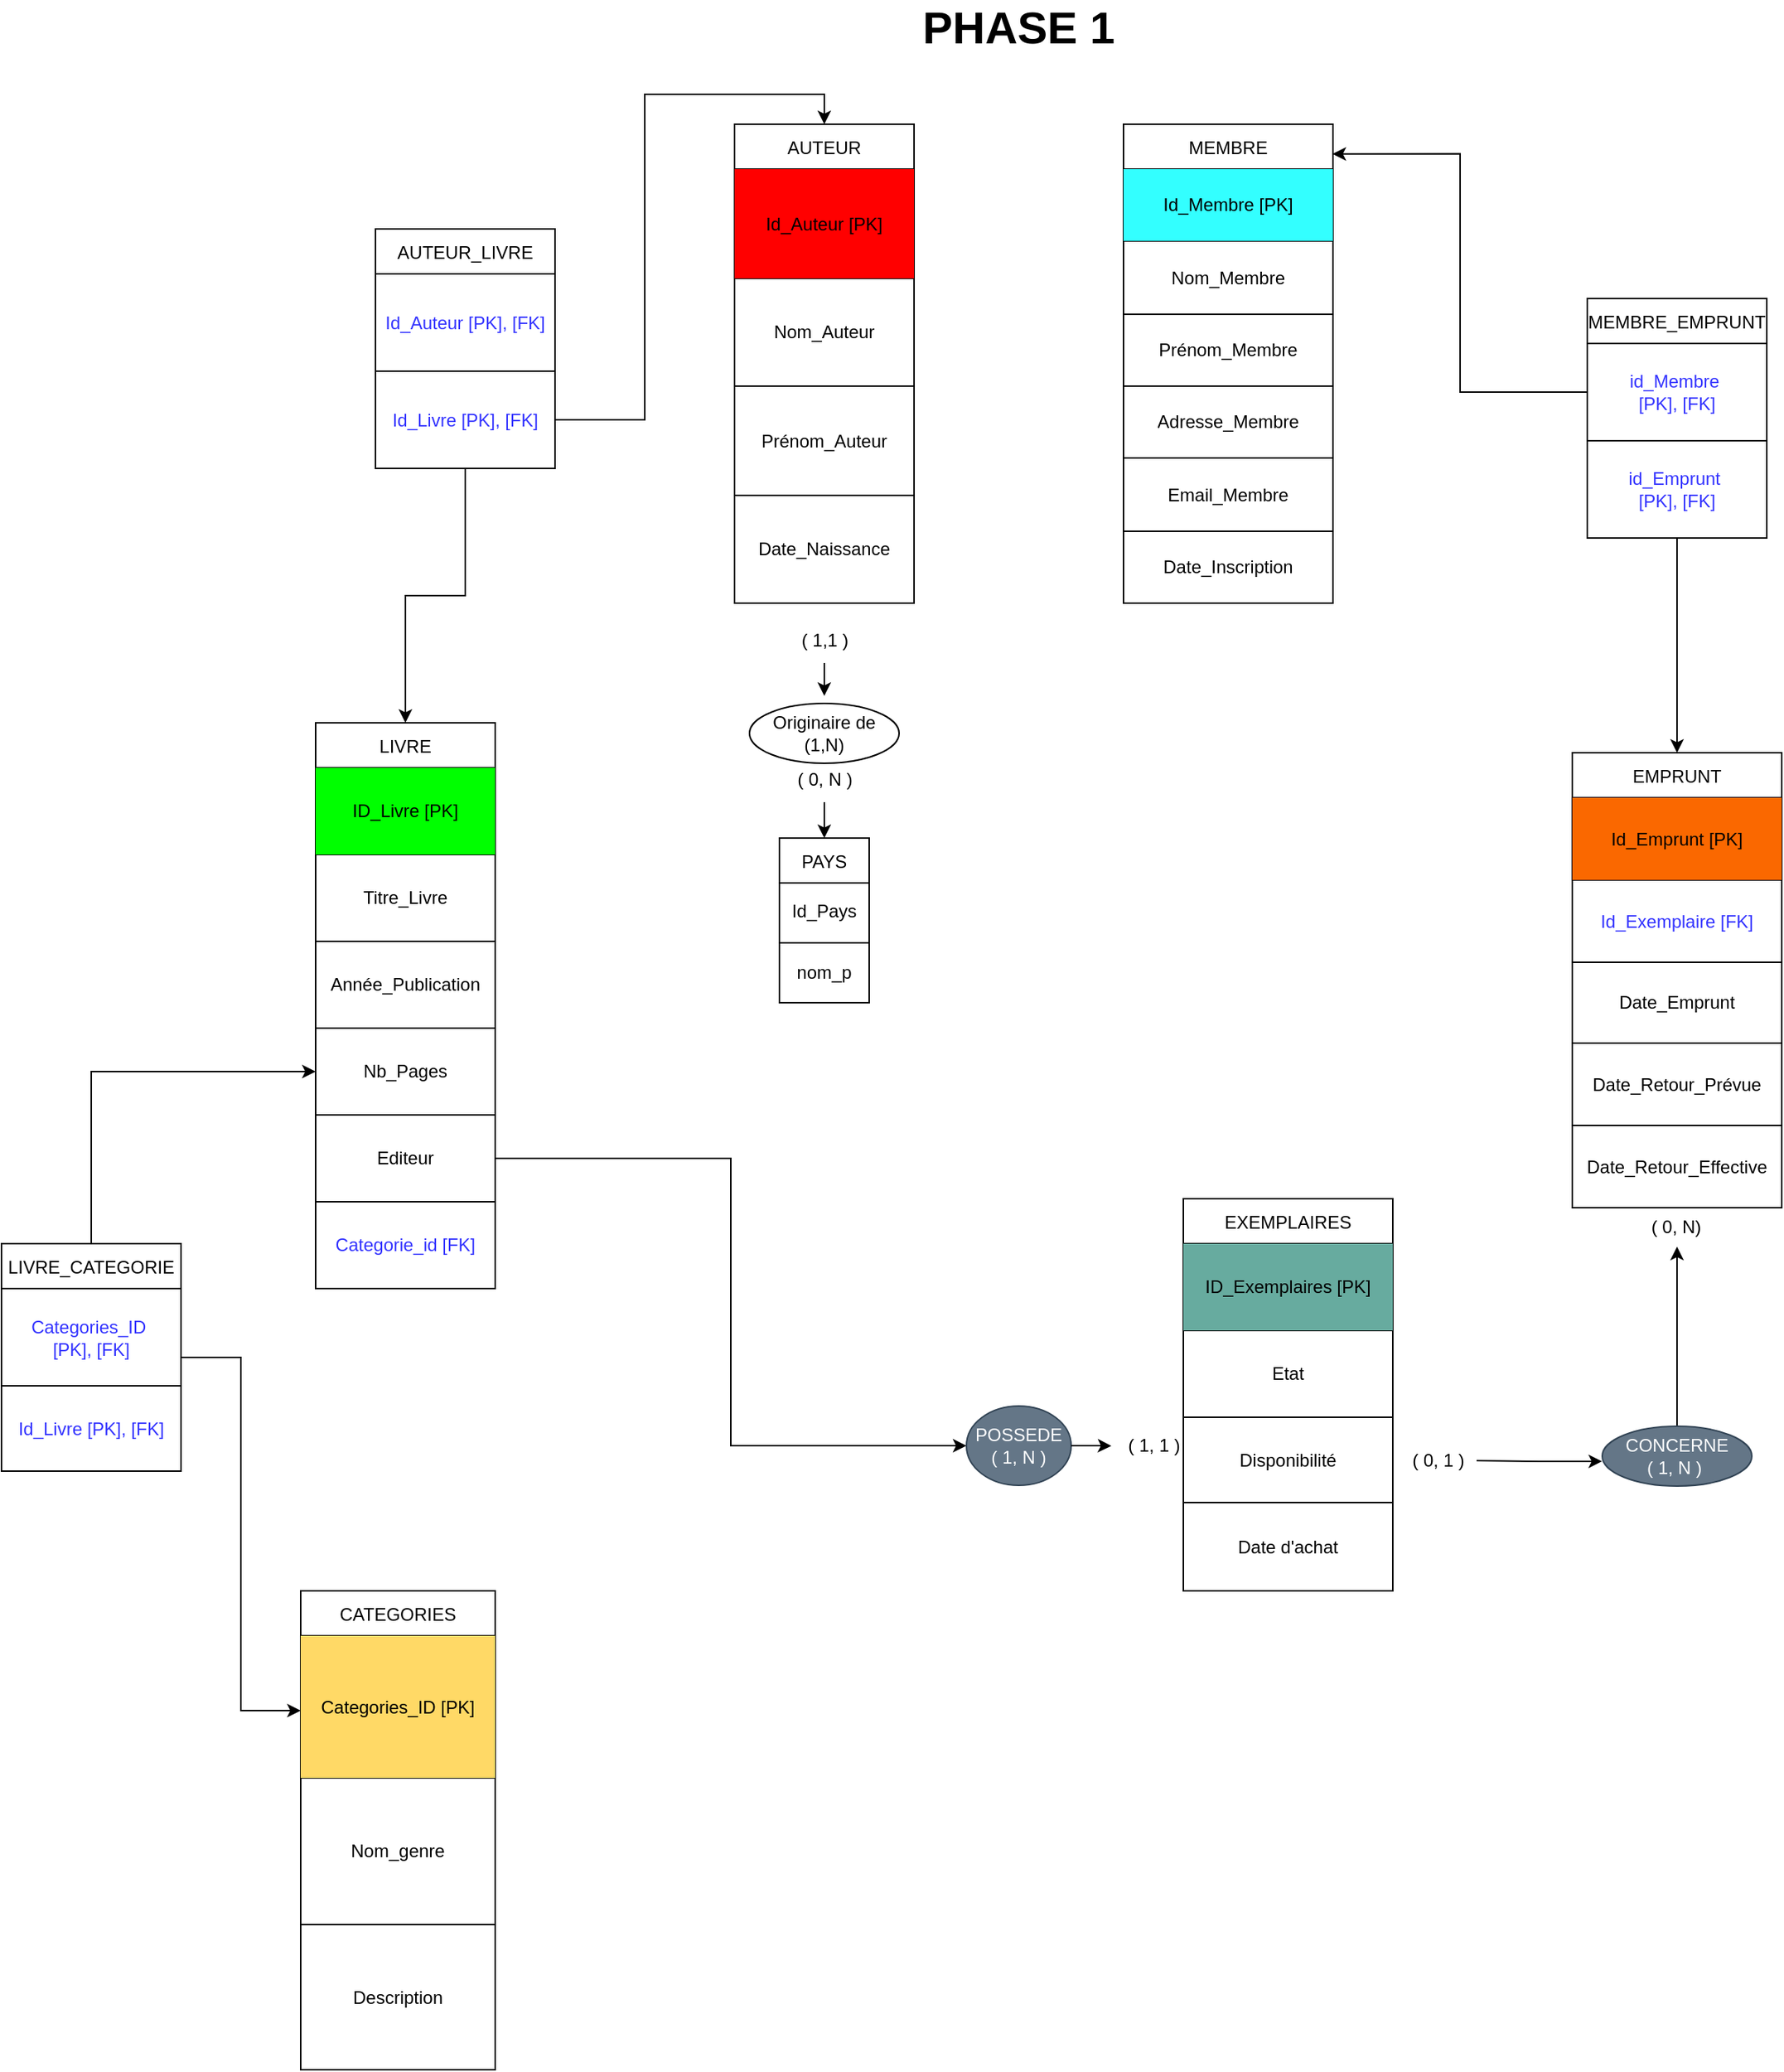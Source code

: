 <mxfile version="26.0.16">
  <diagram name="Page-1" id="i7ImQxPpGs-lb5HzgOeP">
    <mxGraphModel dx="1301" dy="903" grid="1" gridSize="10" guides="1" tooltips="1" connect="1" arrows="1" fold="1" page="1" pageScale="1" pageWidth="827" pageHeight="1169" math="0" shadow="0">
      <root>
        <mxCell id="0" />
        <mxCell id="1" parent="0" />
        <mxCell id="gLA9Vmcd5SNokh0GjbCU-1" value="LIVRE" style="shape=table;startSize=30;container=1;collapsible=0;childLayout=tableLayout;" parent="1" vertex="1">
          <mxGeometry x="250" y="1360" width="120" height="378" as="geometry" />
        </mxCell>
        <mxCell id="gLA9Vmcd5SNokh0GjbCU-2" value="" style="shape=tableRow;horizontal=0;startSize=0;swimlaneHead=0;swimlaneBody=0;strokeColor=inherit;top=0;left=0;bottom=0;right=0;collapsible=0;dropTarget=0;fillColor=none;points=[[0,0.5],[1,0.5]];portConstraint=eastwest;" parent="gLA9Vmcd5SNokh0GjbCU-1" vertex="1">
          <mxGeometry y="30" width="120" height="58" as="geometry" />
        </mxCell>
        <mxCell id="gLA9Vmcd5SNokh0GjbCU-3" value="ID_Livre [PK]" style="shape=partialRectangle;html=1;whiteSpace=wrap;connectable=0;strokeColor=inherit;overflow=hidden;fillColor=#00FF00;top=0;left=0;bottom=0;right=0;pointerEvents=1;" parent="gLA9Vmcd5SNokh0GjbCU-2" vertex="1">
          <mxGeometry width="120" height="58" as="geometry">
            <mxRectangle width="120" height="58" as="alternateBounds" />
          </mxGeometry>
        </mxCell>
        <mxCell id="gLA9Vmcd5SNokh0GjbCU-4" value="" style="shape=tableRow;horizontal=0;startSize=0;swimlaneHead=0;swimlaneBody=0;strokeColor=inherit;top=0;left=0;bottom=0;right=0;collapsible=0;dropTarget=0;fillColor=none;points=[[0,0.5],[1,0.5]];portConstraint=eastwest;" parent="gLA9Vmcd5SNokh0GjbCU-1" vertex="1">
          <mxGeometry y="88" width="120" height="58" as="geometry" />
        </mxCell>
        <mxCell id="gLA9Vmcd5SNokh0GjbCU-5" value="Titre_Livre" style="shape=partialRectangle;html=1;whiteSpace=wrap;connectable=0;strokeColor=inherit;overflow=hidden;fillColor=none;top=0;left=0;bottom=0;right=0;pointerEvents=1;" parent="gLA9Vmcd5SNokh0GjbCU-4" vertex="1">
          <mxGeometry width="120" height="58" as="geometry">
            <mxRectangle width="120" height="58" as="alternateBounds" />
          </mxGeometry>
        </mxCell>
        <mxCell id="gLA9Vmcd5SNokh0GjbCU-6" value="" style="shape=tableRow;horizontal=0;startSize=0;swimlaneHead=0;swimlaneBody=0;strokeColor=inherit;top=0;left=0;bottom=0;right=0;collapsible=0;dropTarget=0;fillColor=none;points=[[0,0.5],[1,0.5]];portConstraint=eastwest;" parent="gLA9Vmcd5SNokh0GjbCU-1" vertex="1">
          <mxGeometry y="146" width="120" height="58" as="geometry" />
        </mxCell>
        <mxCell id="gLA9Vmcd5SNokh0GjbCU-7" value="Année_Publication" style="shape=partialRectangle;html=1;whiteSpace=wrap;connectable=0;strokeColor=inherit;overflow=hidden;fillColor=none;top=0;left=0;bottom=0;right=0;pointerEvents=1;" parent="gLA9Vmcd5SNokh0GjbCU-6" vertex="1">
          <mxGeometry width="120" height="58" as="geometry">
            <mxRectangle width="120" height="58" as="alternateBounds" />
          </mxGeometry>
        </mxCell>
        <mxCell id="gLA9Vmcd5SNokh0GjbCU-8" value="" style="shape=tableRow;horizontal=0;startSize=0;swimlaneHead=0;swimlaneBody=0;strokeColor=inherit;top=0;left=0;bottom=0;right=0;collapsible=0;dropTarget=0;fillColor=none;points=[[0,0.5],[1,0.5]];portConstraint=eastwest;" parent="gLA9Vmcd5SNokh0GjbCU-1" vertex="1">
          <mxGeometry y="204" width="120" height="58" as="geometry" />
        </mxCell>
        <mxCell id="gLA9Vmcd5SNokh0GjbCU-9" value="Nb_Pages" style="shape=partialRectangle;html=1;whiteSpace=wrap;connectable=0;strokeColor=inherit;overflow=hidden;fillColor=none;top=0;left=0;bottom=0;right=0;pointerEvents=1;" parent="gLA9Vmcd5SNokh0GjbCU-8" vertex="1">
          <mxGeometry width="120" height="58" as="geometry">
            <mxRectangle width="120" height="58" as="alternateBounds" />
          </mxGeometry>
        </mxCell>
        <mxCell id="gLA9Vmcd5SNokh0GjbCU-10" value="" style="shape=tableRow;horizontal=0;startSize=0;swimlaneHead=0;swimlaneBody=0;strokeColor=inherit;top=0;left=0;bottom=0;right=0;collapsible=0;dropTarget=0;fillColor=none;points=[[0,0.5],[1,0.5]];portConstraint=eastwest;" parent="gLA9Vmcd5SNokh0GjbCU-1" vertex="1">
          <mxGeometry y="262" width="120" height="58" as="geometry" />
        </mxCell>
        <mxCell id="gLA9Vmcd5SNokh0GjbCU-11" value="Editeur" style="shape=partialRectangle;html=1;whiteSpace=wrap;connectable=0;strokeColor=inherit;overflow=hidden;fillColor=none;top=0;left=0;bottom=0;right=0;pointerEvents=1;" parent="gLA9Vmcd5SNokh0GjbCU-10" vertex="1">
          <mxGeometry width="120" height="58" as="geometry">
            <mxRectangle width="120" height="58" as="alternateBounds" />
          </mxGeometry>
        </mxCell>
        <mxCell id="gLA9Vmcd5SNokh0GjbCU-12" style="shape=tableRow;horizontal=0;startSize=0;swimlaneHead=0;swimlaneBody=0;strokeColor=inherit;top=0;left=0;bottom=0;right=0;collapsible=0;dropTarget=0;fillColor=none;points=[[0,0.5],[1,0.5]];portConstraint=eastwest;" parent="gLA9Vmcd5SNokh0GjbCU-1" vertex="1">
          <mxGeometry y="320" width="120" height="58" as="geometry" />
        </mxCell>
        <mxCell id="gLA9Vmcd5SNokh0GjbCU-13" value="&lt;font style=&quot;color: rgb(51, 51, 255);&quot;&gt;Categorie_id [FK]&lt;/font&gt;" style="shape=partialRectangle;html=1;whiteSpace=wrap;connectable=0;strokeColor=inherit;overflow=hidden;fillColor=none;top=0;left=0;bottom=0;right=0;pointerEvents=1;" parent="gLA9Vmcd5SNokh0GjbCU-12" vertex="1">
          <mxGeometry width="120" height="58" as="geometry">
            <mxRectangle width="120" height="58" as="alternateBounds" />
          </mxGeometry>
        </mxCell>
        <mxCell id="gLA9Vmcd5SNokh0GjbCU-14" value="MEMBRE" style="shape=table;startSize=30;container=1;collapsible=0;childLayout=tableLayout;" parent="1" vertex="1">
          <mxGeometry x="790" y="960" width="140" height="320" as="geometry" />
        </mxCell>
        <mxCell id="gLA9Vmcd5SNokh0GjbCU-15" value="" style="shape=tableRow;horizontal=0;startSize=0;swimlaneHead=0;swimlaneBody=0;strokeColor=inherit;top=0;left=0;bottom=0;right=0;collapsible=0;dropTarget=0;fillColor=none;points=[[0,0.5],[1,0.5]];portConstraint=eastwest;" parent="gLA9Vmcd5SNokh0GjbCU-14" vertex="1">
          <mxGeometry y="30" width="140" height="48" as="geometry" />
        </mxCell>
        <mxCell id="gLA9Vmcd5SNokh0GjbCU-16" value="Id_Membre [PK]" style="shape=partialRectangle;html=1;whiteSpace=wrap;connectable=0;strokeColor=inherit;overflow=hidden;fillColor=#33FFFF;top=0;left=0;bottom=0;right=0;pointerEvents=1;" parent="gLA9Vmcd5SNokh0GjbCU-15" vertex="1">
          <mxGeometry width="140" height="48" as="geometry">
            <mxRectangle width="140" height="48" as="alternateBounds" />
          </mxGeometry>
        </mxCell>
        <mxCell id="gLA9Vmcd5SNokh0GjbCU-17" value="" style="shape=tableRow;horizontal=0;startSize=0;swimlaneHead=0;swimlaneBody=0;strokeColor=inherit;top=0;left=0;bottom=0;right=0;collapsible=0;dropTarget=0;fillColor=none;points=[[0,0.5],[1,0.5]];portConstraint=eastwest;" parent="gLA9Vmcd5SNokh0GjbCU-14" vertex="1">
          <mxGeometry y="78" width="140" height="49" as="geometry" />
        </mxCell>
        <mxCell id="gLA9Vmcd5SNokh0GjbCU-18" value="Nom_Membre" style="shape=partialRectangle;html=1;whiteSpace=wrap;connectable=0;strokeColor=inherit;overflow=hidden;fillColor=none;top=0;left=0;bottom=0;right=0;pointerEvents=1;" parent="gLA9Vmcd5SNokh0GjbCU-17" vertex="1">
          <mxGeometry width="140" height="49" as="geometry">
            <mxRectangle width="140" height="49" as="alternateBounds" />
          </mxGeometry>
        </mxCell>
        <mxCell id="gLA9Vmcd5SNokh0GjbCU-19" value="" style="shape=tableRow;horizontal=0;startSize=0;swimlaneHead=0;swimlaneBody=0;strokeColor=inherit;top=0;left=0;bottom=0;right=0;collapsible=0;dropTarget=0;fillColor=none;points=[[0,0.5],[1,0.5]];portConstraint=eastwest;" parent="gLA9Vmcd5SNokh0GjbCU-14" vertex="1">
          <mxGeometry y="127" width="140" height="48" as="geometry" />
        </mxCell>
        <mxCell id="gLA9Vmcd5SNokh0GjbCU-20" value="Prénom_Membre" style="shape=partialRectangle;html=1;whiteSpace=wrap;connectable=0;strokeColor=inherit;overflow=hidden;fillColor=none;top=0;left=0;bottom=0;right=0;pointerEvents=1;" parent="gLA9Vmcd5SNokh0GjbCU-19" vertex="1">
          <mxGeometry width="140" height="48" as="geometry">
            <mxRectangle width="140" height="48" as="alternateBounds" />
          </mxGeometry>
        </mxCell>
        <mxCell id="gLA9Vmcd5SNokh0GjbCU-21" value="" style="shape=tableRow;horizontal=0;startSize=0;swimlaneHead=0;swimlaneBody=0;strokeColor=inherit;top=0;left=0;bottom=0;right=0;collapsible=0;dropTarget=0;fillColor=none;points=[[0,0.5],[1,0.5]];portConstraint=eastwest;" parent="gLA9Vmcd5SNokh0GjbCU-14" vertex="1">
          <mxGeometry y="175" width="140" height="48" as="geometry" />
        </mxCell>
        <mxCell id="gLA9Vmcd5SNokh0GjbCU-22" value="Adresse_Membre" style="shape=partialRectangle;html=1;whiteSpace=wrap;connectable=0;strokeColor=inherit;overflow=hidden;fillColor=none;top=0;left=0;bottom=0;right=0;pointerEvents=1;" parent="gLA9Vmcd5SNokh0GjbCU-21" vertex="1">
          <mxGeometry width="140" height="48" as="geometry">
            <mxRectangle width="140" height="48" as="alternateBounds" />
          </mxGeometry>
        </mxCell>
        <mxCell id="gLA9Vmcd5SNokh0GjbCU-23" value="" style="shape=tableRow;horizontal=0;startSize=0;swimlaneHead=0;swimlaneBody=0;strokeColor=inherit;top=0;left=0;bottom=0;right=0;collapsible=0;dropTarget=0;fillColor=none;points=[[0,0.5],[1,0.5]];portConstraint=eastwest;" parent="gLA9Vmcd5SNokh0GjbCU-14" vertex="1">
          <mxGeometry y="223" width="140" height="49" as="geometry" />
        </mxCell>
        <mxCell id="gLA9Vmcd5SNokh0GjbCU-24" value="Email_Membre" style="shape=partialRectangle;html=1;whiteSpace=wrap;connectable=0;strokeColor=inherit;overflow=hidden;fillColor=none;top=0;left=0;bottom=0;right=0;pointerEvents=1;" parent="gLA9Vmcd5SNokh0GjbCU-23" vertex="1">
          <mxGeometry width="140" height="49" as="geometry">
            <mxRectangle width="140" height="49" as="alternateBounds" />
          </mxGeometry>
        </mxCell>
        <mxCell id="gLA9Vmcd5SNokh0GjbCU-25" style="shape=tableRow;horizontal=0;startSize=0;swimlaneHead=0;swimlaneBody=0;strokeColor=inherit;top=0;left=0;bottom=0;right=0;collapsible=0;dropTarget=0;fillColor=none;points=[[0,0.5],[1,0.5]];portConstraint=eastwest;" parent="gLA9Vmcd5SNokh0GjbCU-14" vertex="1">
          <mxGeometry y="272" width="140" height="48" as="geometry" />
        </mxCell>
        <mxCell id="gLA9Vmcd5SNokh0GjbCU-26" value="Date_Inscription" style="shape=partialRectangle;html=1;whiteSpace=wrap;connectable=0;strokeColor=inherit;overflow=hidden;fillColor=none;top=0;left=0;bottom=0;right=0;pointerEvents=1;" parent="gLA9Vmcd5SNokh0GjbCU-25" vertex="1">
          <mxGeometry width="140" height="48" as="geometry">
            <mxRectangle width="140" height="48" as="alternateBounds" />
          </mxGeometry>
        </mxCell>
        <mxCell id="gLA9Vmcd5SNokh0GjbCU-27" value="EXEMPLAIRES" style="shape=table;startSize=30;container=1;collapsible=0;childLayout=tableLayout;" parent="1" vertex="1">
          <mxGeometry x="830" y="1678" width="140" height="262" as="geometry" />
        </mxCell>
        <mxCell id="gLA9Vmcd5SNokh0GjbCU-28" value="" style="shape=tableRow;horizontal=0;startSize=0;swimlaneHead=0;swimlaneBody=0;strokeColor=inherit;top=0;left=0;bottom=0;right=0;collapsible=0;dropTarget=0;fillColor=none;points=[[0,0.5],[1,0.5]];portConstraint=eastwest;" parent="gLA9Vmcd5SNokh0GjbCU-27" vertex="1">
          <mxGeometry y="30" width="140" height="58" as="geometry" />
        </mxCell>
        <mxCell id="gLA9Vmcd5SNokh0GjbCU-29" value="ID_Exemplaires [PK]" style="shape=partialRectangle;html=1;whiteSpace=wrap;connectable=0;strokeColor=inherit;overflow=hidden;fillColor=#67AB9F;top=0;left=0;bottom=0;right=0;pointerEvents=1;" parent="gLA9Vmcd5SNokh0GjbCU-28" vertex="1">
          <mxGeometry width="140" height="58" as="geometry">
            <mxRectangle width="140" height="58" as="alternateBounds" />
          </mxGeometry>
        </mxCell>
        <mxCell id="gLA9Vmcd5SNokh0GjbCU-32" value="" style="shape=tableRow;horizontal=0;startSize=0;swimlaneHead=0;swimlaneBody=0;strokeColor=inherit;top=0;left=0;bottom=0;right=0;collapsible=0;dropTarget=0;fillColor=none;points=[[0,0.5],[1,0.5]];portConstraint=eastwest;" parent="gLA9Vmcd5SNokh0GjbCU-27" vertex="1">
          <mxGeometry y="88" width="140" height="58" as="geometry" />
        </mxCell>
        <mxCell id="gLA9Vmcd5SNokh0GjbCU-33" value="Etat" style="shape=partialRectangle;html=1;whiteSpace=wrap;connectable=0;strokeColor=inherit;overflow=hidden;fillColor=none;top=0;left=0;bottom=0;right=0;pointerEvents=1;" parent="gLA9Vmcd5SNokh0GjbCU-32" vertex="1">
          <mxGeometry width="140" height="58" as="geometry">
            <mxRectangle width="140" height="58" as="alternateBounds" />
          </mxGeometry>
        </mxCell>
        <mxCell id="gLA9Vmcd5SNokh0GjbCU-34" value="" style="shape=tableRow;horizontal=0;startSize=0;swimlaneHead=0;swimlaneBody=0;strokeColor=inherit;top=0;left=0;bottom=0;right=0;collapsible=0;dropTarget=0;fillColor=none;points=[[0,0.5],[1,0.5]];portConstraint=eastwest;" parent="gLA9Vmcd5SNokh0GjbCU-27" vertex="1">
          <mxGeometry y="146" width="140" height="57" as="geometry" />
        </mxCell>
        <mxCell id="gLA9Vmcd5SNokh0GjbCU-35" value="Disponibilité" style="shape=partialRectangle;html=1;whiteSpace=wrap;connectable=0;strokeColor=inherit;overflow=hidden;fillColor=none;top=0;left=0;bottom=0;right=0;pointerEvents=1;" parent="gLA9Vmcd5SNokh0GjbCU-34" vertex="1">
          <mxGeometry width="140" height="57" as="geometry">
            <mxRectangle width="140" height="57" as="alternateBounds" />
          </mxGeometry>
        </mxCell>
        <mxCell id="gLA9Vmcd5SNokh0GjbCU-36" value="" style="shape=tableRow;horizontal=0;startSize=0;swimlaneHead=0;swimlaneBody=0;strokeColor=inherit;top=0;left=0;bottom=0;right=0;collapsible=0;dropTarget=0;fillColor=none;points=[[0,0.5],[1,0.5]];portConstraint=eastwest;" parent="gLA9Vmcd5SNokh0GjbCU-27" vertex="1">
          <mxGeometry y="203" width="140" height="59" as="geometry" />
        </mxCell>
        <mxCell id="gLA9Vmcd5SNokh0GjbCU-37" value="Date d&#39;achat" style="shape=partialRectangle;html=1;whiteSpace=wrap;connectable=0;strokeColor=inherit;overflow=hidden;fillColor=none;top=0;left=0;bottom=0;right=0;pointerEvents=1;" parent="gLA9Vmcd5SNokh0GjbCU-36" vertex="1">
          <mxGeometry width="140" height="59" as="geometry">
            <mxRectangle width="140" height="59" as="alternateBounds" />
          </mxGeometry>
        </mxCell>
        <mxCell id="gLA9Vmcd5SNokh0GjbCU-38" value="AUTEUR" style="shape=table;startSize=30;container=1;collapsible=0;childLayout=tableLayout;" parent="1" vertex="1">
          <mxGeometry x="530" y="960" width="120" height="320" as="geometry" />
        </mxCell>
        <mxCell id="gLA9Vmcd5SNokh0GjbCU-39" value="" style="shape=tableRow;horizontal=0;startSize=0;swimlaneHead=0;swimlaneBody=0;strokeColor=inherit;top=0;left=0;bottom=0;right=0;collapsible=0;dropTarget=0;fillColor=none;points=[[0,0.5],[1,0.5]];portConstraint=eastwest;" parent="gLA9Vmcd5SNokh0GjbCU-38" vertex="1">
          <mxGeometry y="30" width="120" height="73" as="geometry" />
        </mxCell>
        <mxCell id="gLA9Vmcd5SNokh0GjbCU-40" value="Id_Auteur [PK]" style="shape=partialRectangle;html=1;whiteSpace=wrap;connectable=0;strokeColor=inherit;overflow=hidden;fillColor=#FF0000;top=0;left=0;bottom=0;right=0;pointerEvents=1;" parent="gLA9Vmcd5SNokh0GjbCU-39" vertex="1">
          <mxGeometry width="120" height="73" as="geometry">
            <mxRectangle width="120" height="73" as="alternateBounds" />
          </mxGeometry>
        </mxCell>
        <mxCell id="gLA9Vmcd5SNokh0GjbCU-41" value="" style="shape=tableRow;horizontal=0;startSize=0;swimlaneHead=0;swimlaneBody=0;strokeColor=inherit;top=0;left=0;bottom=0;right=0;collapsible=0;dropTarget=0;fillColor=none;points=[[0,0.5],[1,0.5]];portConstraint=eastwest;" parent="gLA9Vmcd5SNokh0GjbCU-38" vertex="1">
          <mxGeometry y="103" width="120" height="72" as="geometry" />
        </mxCell>
        <mxCell id="gLA9Vmcd5SNokh0GjbCU-42" value="Nom_Auteur" style="shape=partialRectangle;html=1;whiteSpace=wrap;connectable=0;strokeColor=inherit;overflow=hidden;fillColor=none;top=0;left=0;bottom=0;right=0;pointerEvents=1;" parent="gLA9Vmcd5SNokh0GjbCU-41" vertex="1">
          <mxGeometry width="120" height="72" as="geometry">
            <mxRectangle width="120" height="72" as="alternateBounds" />
          </mxGeometry>
        </mxCell>
        <mxCell id="gLA9Vmcd5SNokh0GjbCU-43" value="" style="shape=tableRow;horizontal=0;startSize=0;swimlaneHead=0;swimlaneBody=0;strokeColor=inherit;top=0;left=0;bottom=0;right=0;collapsible=0;dropTarget=0;fillColor=none;points=[[0,0.5],[1,0.5]];portConstraint=eastwest;" parent="gLA9Vmcd5SNokh0GjbCU-38" vertex="1">
          <mxGeometry y="175" width="120" height="73" as="geometry" />
        </mxCell>
        <mxCell id="gLA9Vmcd5SNokh0GjbCU-44" value="Prénom_Auteur" style="shape=partialRectangle;html=1;whiteSpace=wrap;connectable=0;strokeColor=inherit;overflow=hidden;fillColor=none;top=0;left=0;bottom=0;right=0;pointerEvents=1;" parent="gLA9Vmcd5SNokh0GjbCU-43" vertex="1">
          <mxGeometry width="120" height="73" as="geometry">
            <mxRectangle width="120" height="73" as="alternateBounds" />
          </mxGeometry>
        </mxCell>
        <mxCell id="gLA9Vmcd5SNokh0GjbCU-47" value="" style="shape=tableRow;horizontal=0;startSize=0;swimlaneHead=0;swimlaneBody=0;strokeColor=inherit;top=0;left=0;bottom=0;right=0;collapsible=0;dropTarget=0;fillColor=none;points=[[0,0.5],[1,0.5]];portConstraint=eastwest;" parent="gLA9Vmcd5SNokh0GjbCU-38" vertex="1">
          <mxGeometry y="248" width="120" height="72" as="geometry" />
        </mxCell>
        <mxCell id="gLA9Vmcd5SNokh0GjbCU-48" value="Date_Naissance" style="shape=partialRectangle;html=1;whiteSpace=wrap;connectable=0;strokeColor=inherit;overflow=hidden;fillColor=none;top=0;left=0;bottom=0;right=0;pointerEvents=1;" parent="gLA9Vmcd5SNokh0GjbCU-47" vertex="1">
          <mxGeometry width="120" height="72" as="geometry">
            <mxRectangle width="120" height="72" as="alternateBounds" />
          </mxGeometry>
        </mxCell>
        <mxCell id="gLA9Vmcd5SNokh0GjbCU-49" value="CATEGORIES" style="shape=table;startSize=30;container=1;collapsible=0;childLayout=tableLayout;" parent="1" vertex="1">
          <mxGeometry x="240" y="1940" width="130" height="320" as="geometry" />
        </mxCell>
        <mxCell id="gLA9Vmcd5SNokh0GjbCU-50" value="" style="shape=tableRow;horizontal=0;startSize=0;swimlaneHead=0;swimlaneBody=0;strokeColor=inherit;top=0;left=0;bottom=0;right=0;collapsible=0;dropTarget=0;fillColor=none;points=[[0,0.5],[1,0.5]];portConstraint=eastwest;" parent="gLA9Vmcd5SNokh0GjbCU-49" vertex="1">
          <mxGeometry y="30" width="130" height="95" as="geometry" />
        </mxCell>
        <mxCell id="gLA9Vmcd5SNokh0GjbCU-51" value="Categories_ID [PK]" style="shape=partialRectangle;html=1;whiteSpace=wrap;connectable=0;strokeColor=inherit;overflow=hidden;fillColor=#FFD966;top=0;left=0;bottom=0;right=0;pointerEvents=1;fillStyle=auto;" parent="gLA9Vmcd5SNokh0GjbCU-50" vertex="1">
          <mxGeometry width="130" height="95" as="geometry">
            <mxRectangle width="130" height="95" as="alternateBounds" />
          </mxGeometry>
        </mxCell>
        <mxCell id="gLA9Vmcd5SNokh0GjbCU-52" value="" style="shape=tableRow;horizontal=0;startSize=0;swimlaneHead=0;swimlaneBody=0;strokeColor=inherit;top=0;left=0;bottom=0;right=0;collapsible=0;dropTarget=0;fillColor=none;points=[[0,0.5],[1,0.5]];portConstraint=eastwest;" parent="gLA9Vmcd5SNokh0GjbCU-49" vertex="1">
          <mxGeometry y="125" width="130" height="98" as="geometry" />
        </mxCell>
        <mxCell id="gLA9Vmcd5SNokh0GjbCU-53" value="Nom_genre" style="shape=partialRectangle;html=1;whiteSpace=wrap;connectable=0;strokeColor=inherit;overflow=hidden;fillColor=none;top=0;left=0;bottom=0;right=0;pointerEvents=1;" parent="gLA9Vmcd5SNokh0GjbCU-52" vertex="1">
          <mxGeometry width="130" height="98" as="geometry">
            <mxRectangle width="130" height="98" as="alternateBounds" />
          </mxGeometry>
        </mxCell>
        <mxCell id="gLA9Vmcd5SNokh0GjbCU-54" value="" style="shape=tableRow;horizontal=0;startSize=0;swimlaneHead=0;swimlaneBody=0;strokeColor=inherit;top=0;left=0;bottom=0;right=0;collapsible=0;dropTarget=0;fillColor=none;points=[[0,0.5],[1,0.5]];portConstraint=eastwest;" parent="gLA9Vmcd5SNokh0GjbCU-49" vertex="1">
          <mxGeometry y="223" width="130" height="97" as="geometry" />
        </mxCell>
        <mxCell id="gLA9Vmcd5SNokh0GjbCU-55" value="Description" style="shape=partialRectangle;html=1;whiteSpace=wrap;connectable=0;strokeColor=inherit;overflow=hidden;fillColor=none;top=0;left=0;bottom=0;right=0;pointerEvents=1;" parent="gLA9Vmcd5SNokh0GjbCU-54" vertex="1">
          <mxGeometry width="130" height="97" as="geometry">
            <mxRectangle width="130" height="97" as="alternateBounds" />
          </mxGeometry>
        </mxCell>
        <mxCell id="gLA9Vmcd5SNokh0GjbCU-57" value="EMPRUNT" style="shape=table;startSize=30;container=1;collapsible=0;childLayout=tableLayout;" parent="1" vertex="1">
          <mxGeometry x="1090" y="1380" width="140" height="304" as="geometry" />
        </mxCell>
        <mxCell id="gLA9Vmcd5SNokh0GjbCU-58" value="" style="shape=tableRow;horizontal=0;startSize=0;swimlaneHead=0;swimlaneBody=0;strokeColor=#C73500;top=0;left=0;bottom=0;right=0;collapsible=0;dropTarget=0;fillColor=#FFB570;points=[[0,0.5],[1,0.5]];portConstraint=eastwest;fontColor=#000000;" parent="gLA9Vmcd5SNokh0GjbCU-57" vertex="1">
          <mxGeometry y="30" width="140" height="55" as="geometry" />
        </mxCell>
        <mxCell id="gLA9Vmcd5SNokh0GjbCU-59" value="Id_Emprunt [PK]" style="shape=partialRectangle;html=1;whiteSpace=wrap;connectable=0;strokeColor=#C73500;overflow=hidden;fillColor=#fa6800;top=0;left=0;bottom=0;right=0;pointerEvents=1;fontColor=#000000;" parent="gLA9Vmcd5SNokh0GjbCU-58" vertex="1">
          <mxGeometry width="140" height="55" as="geometry">
            <mxRectangle width="140" height="55" as="alternateBounds" />
          </mxGeometry>
        </mxCell>
        <mxCell id="gLA9Vmcd5SNokh0GjbCU-60" style="shape=tableRow;horizontal=0;startSize=0;swimlaneHead=0;swimlaneBody=0;strokeColor=inherit;top=0;left=0;bottom=0;right=0;collapsible=0;dropTarget=0;fillColor=none;points=[[0,0.5],[1,0.5]];portConstraint=eastwest;" parent="gLA9Vmcd5SNokh0GjbCU-57" vertex="1">
          <mxGeometry y="85" width="140" height="55" as="geometry" />
        </mxCell>
        <mxCell id="gLA9Vmcd5SNokh0GjbCU-61" value="&lt;font style=&quot;color: rgb(51, 51, 255);&quot;&gt;Id_Exemplaire [FK]&lt;/font&gt;" style="shape=partialRectangle;html=1;whiteSpace=wrap;connectable=0;strokeColor=inherit;overflow=hidden;fillColor=none;top=0;left=0;bottom=0;right=0;pointerEvents=1;" parent="gLA9Vmcd5SNokh0GjbCU-60" vertex="1">
          <mxGeometry width="140" height="55" as="geometry">
            <mxRectangle width="140" height="55" as="alternateBounds" />
          </mxGeometry>
        </mxCell>
        <mxCell id="gLA9Vmcd5SNokh0GjbCU-62" style="shape=tableRow;horizontal=0;startSize=0;swimlaneHead=0;swimlaneBody=0;strokeColor=inherit;top=0;left=0;bottom=0;right=0;collapsible=0;dropTarget=0;fillColor=none;points=[[0,0.5],[1,0.5]];portConstraint=eastwest;" parent="gLA9Vmcd5SNokh0GjbCU-57" vertex="1">
          <mxGeometry y="140" width="140" height="54" as="geometry" />
        </mxCell>
        <mxCell id="gLA9Vmcd5SNokh0GjbCU-63" value="Date_Emprunt" style="shape=partialRectangle;html=1;whiteSpace=wrap;connectable=0;strokeColor=inherit;overflow=hidden;fillColor=none;top=0;left=0;bottom=0;right=0;pointerEvents=1;" parent="gLA9Vmcd5SNokh0GjbCU-62" vertex="1">
          <mxGeometry width="140" height="54" as="geometry">
            <mxRectangle width="140" height="54" as="alternateBounds" />
          </mxGeometry>
        </mxCell>
        <mxCell id="gLA9Vmcd5SNokh0GjbCU-64" value="" style="shape=tableRow;horizontal=0;startSize=0;swimlaneHead=0;swimlaneBody=0;strokeColor=inherit;top=0;left=0;bottom=0;right=0;collapsible=0;dropTarget=0;fillColor=none;points=[[0,0.5],[1,0.5]];portConstraint=eastwest;" parent="gLA9Vmcd5SNokh0GjbCU-57" vertex="1">
          <mxGeometry y="194" width="140" height="55" as="geometry" />
        </mxCell>
        <mxCell id="gLA9Vmcd5SNokh0GjbCU-65" value="Date_Retour_Prévue" style="shape=partialRectangle;html=1;whiteSpace=wrap;connectable=0;strokeColor=inherit;overflow=hidden;fillColor=none;top=0;left=0;bottom=0;right=0;pointerEvents=1;" parent="gLA9Vmcd5SNokh0GjbCU-64" vertex="1">
          <mxGeometry width="140" height="55" as="geometry">
            <mxRectangle width="140" height="55" as="alternateBounds" />
          </mxGeometry>
        </mxCell>
        <mxCell id="gLA9Vmcd5SNokh0GjbCU-66" value="" style="shape=tableRow;horizontal=0;startSize=0;swimlaneHead=0;swimlaneBody=0;strokeColor=inherit;top=0;left=0;bottom=0;right=0;collapsible=0;dropTarget=0;fillColor=none;points=[[0,0.5],[1,0.5]];portConstraint=eastwest;" parent="gLA9Vmcd5SNokh0GjbCU-57" vertex="1">
          <mxGeometry y="249" width="140" height="55" as="geometry" />
        </mxCell>
        <mxCell id="gLA9Vmcd5SNokh0GjbCU-67" value="Date_Retour_Effective" style="shape=partialRectangle;html=1;whiteSpace=wrap;connectable=0;strokeColor=inherit;overflow=hidden;fillColor=none;top=0;left=0;bottom=0;right=0;pointerEvents=1;" parent="gLA9Vmcd5SNokh0GjbCU-66" vertex="1">
          <mxGeometry width="140" height="55" as="geometry">
            <mxRectangle width="140" height="55" as="alternateBounds" />
          </mxGeometry>
        </mxCell>
        <mxCell id="gLA9Vmcd5SNokh0GjbCU-68" value="&lt;b&gt;PHASE 1&lt;/b&gt;" style="text;html=1;align=center;verticalAlign=middle;whiteSpace=wrap;rounded=0;fontSize=30;" parent="1" vertex="1">
          <mxGeometry x="625" y="880" width="190" height="30" as="geometry" />
        </mxCell>
        <mxCell id="gLA9Vmcd5SNokh0GjbCU-69" value="PAYS" style="shape=table;startSize=30;container=1;collapsible=0;childLayout=tableLayout;" parent="1" vertex="1">
          <mxGeometry x="560" y="1437" width="60" height="110" as="geometry" />
        </mxCell>
        <mxCell id="gLA9Vmcd5SNokh0GjbCU-70" style="shape=tableRow;horizontal=0;startSize=0;swimlaneHead=0;swimlaneBody=0;strokeColor=inherit;top=0;left=0;bottom=0;right=0;collapsible=0;dropTarget=0;fillColor=none;points=[[0,0.5],[1,0.5]];portConstraint=eastwest;" parent="gLA9Vmcd5SNokh0GjbCU-69" vertex="1">
          <mxGeometry y="30" width="60" height="40" as="geometry" />
        </mxCell>
        <mxCell id="gLA9Vmcd5SNokh0GjbCU-71" style="shape=partialRectangle;html=1;whiteSpace=wrap;connectable=0;strokeColor=inherit;overflow=hidden;fillColor=none;top=0;left=0;bottom=0;right=0;pointerEvents=1;" parent="gLA9Vmcd5SNokh0GjbCU-70" vertex="1">
          <mxGeometry width="60" height="40" as="geometry">
            <mxRectangle width="60" height="40" as="alternateBounds" />
          </mxGeometry>
        </mxCell>
        <mxCell id="gLA9Vmcd5SNokh0GjbCU-72" value="" style="shape=tableRow;horizontal=0;startSize=0;swimlaneHead=0;swimlaneBody=0;strokeColor=inherit;top=0;left=0;bottom=0;right=0;collapsible=0;dropTarget=0;fillColor=none;points=[[0,0.5],[1,0.5]];portConstraint=eastwest;" parent="gLA9Vmcd5SNokh0GjbCU-69" vertex="1">
          <mxGeometry y="70" width="60" height="40" as="geometry" />
        </mxCell>
        <mxCell id="gLA9Vmcd5SNokh0GjbCU-73" value="nom_p" style="shape=partialRectangle;html=1;whiteSpace=wrap;connectable=0;strokeColor=inherit;overflow=hidden;fillColor=none;top=0;left=0;bottom=0;right=0;pointerEvents=1;" parent="gLA9Vmcd5SNokh0GjbCU-72" vertex="1">
          <mxGeometry width="60" height="40" as="geometry">
            <mxRectangle width="60" height="40" as="alternateBounds" />
          </mxGeometry>
        </mxCell>
        <mxCell id="gLA9Vmcd5SNokh0GjbCU-74" value="" style="shape=tableRow;horizontal=0;startSize=0;swimlaneHead=0;swimlaneBody=0;strokeColor=inherit;top=0;left=0;bottom=0;right=0;collapsible=0;dropTarget=0;fillColor=none;points=[[0,0.5],[1,0.5]];portConstraint=eastwest;" parent="1" vertex="1">
          <mxGeometry x="560" y="1332" width="60" height="40" as="geometry" />
        </mxCell>
        <mxCell id="gLA9Vmcd5SNokh0GjbCU-75" style="edgeStyle=orthogonalEdgeStyle;rounded=0;orthogonalLoop=1;jettySize=auto;html=1;" parent="1" source="gLA9Vmcd5SNokh0GjbCU-76" edge="1">
          <mxGeometry relative="1" as="geometry">
            <mxPoint x="590" y="1342" as="targetPoint" />
            <Array as="points">
              <mxPoint x="590" y="1332" />
              <mxPoint x="590" y="1332" />
            </Array>
          </mxGeometry>
        </mxCell>
        <mxCell id="gLA9Vmcd5SNokh0GjbCU-76" value="( 1,1 )" style="text;html=1;align=center;verticalAlign=middle;resizable=0;points=[];autosize=1;strokeColor=none;fillColor=none;fontSize=12;fontStyle=0" parent="1" vertex="1">
          <mxGeometry x="565" y="1290" width="50" height="30" as="geometry" />
        </mxCell>
        <mxCell id="gLA9Vmcd5SNokh0GjbCU-77" style="edgeStyle=orthogonalEdgeStyle;rounded=0;orthogonalLoop=1;jettySize=auto;html=1;entryX=0;entryY=0.5;entryDx=0;entryDy=0;exitX=1;exitY=0.5;exitDx=0;exitDy=0;" parent="1" source="gLA9Vmcd5SNokh0GjbCU-10" target="gLA9Vmcd5SNokh0GjbCU-82" edge="1">
          <mxGeometry relative="1" as="geometry">
            <mxPoint x="344" y="1763" as="sourcePoint" />
          </mxGeometry>
        </mxCell>
        <mxCell id="gLA9Vmcd5SNokh0GjbCU-78" value="Id_Pays" style="shape=partialRectangle;html=1;whiteSpace=wrap;connectable=0;strokeColor=inherit;overflow=hidden;fillColor=none;top=0;left=0;bottom=0;right=0;pointerEvents=1;" parent="1" vertex="1">
          <mxGeometry x="560" y="1466" width="60" height="40" as="geometry">
            <mxRectangle width="60" height="40" as="alternateBounds" />
          </mxGeometry>
        </mxCell>
        <mxCell id="gLA9Vmcd5SNokh0GjbCU-79" value="Originaire de&lt;div&gt;(1,N)&lt;/div&gt;" style="ellipse;whiteSpace=wrap;html=1;align=center;" parent="1" vertex="1">
          <mxGeometry x="540" y="1347" width="100" height="40" as="geometry" />
        </mxCell>
        <mxCell id="gLA9Vmcd5SNokh0GjbCU-80" style="edgeStyle=orthogonalEdgeStyle;rounded=0;orthogonalLoop=1;jettySize=auto;html=1;" parent="1" source="gLA9Vmcd5SNokh0GjbCU-81" target="gLA9Vmcd5SNokh0GjbCU-69" edge="1">
          <mxGeometry relative="1" as="geometry" />
        </mxCell>
        <mxCell id="gLA9Vmcd5SNokh0GjbCU-81" value="( 0, N )" style="text;html=1;align=center;verticalAlign=middle;resizable=0;points=[];autosize=1;strokeColor=none;fillColor=none;fontSize=12;fontStyle=0" parent="1" vertex="1">
          <mxGeometry x="560" y="1383" width="60" height="30" as="geometry" />
        </mxCell>
        <mxCell id="gLA9Vmcd5SNokh0GjbCU-82" value="POSSEDE&lt;div&gt;( 1, N )&lt;/div&gt;" style="ellipse;whiteSpace=wrap;html=1;align=center;fillColor=#647687;fontColor=#ffffff;strokeColor=#314354;" parent="1" vertex="1">
          <mxGeometry x="685" y="1816.5" width="70" height="53" as="geometry" />
        </mxCell>
        <mxCell id="gLA9Vmcd5SNokh0GjbCU-83" value="( 1, 1 )" style="text;html=1;align=center;verticalAlign=middle;resizable=0;points=[];autosize=1;strokeColor=none;fillColor=none;" parent="1" vertex="1">
          <mxGeometry x="780" y="1828" width="60" height="30" as="geometry" />
        </mxCell>
        <mxCell id="gLA9Vmcd5SNokh0GjbCU-84" style="edgeStyle=orthogonalEdgeStyle;rounded=0;orthogonalLoop=1;jettySize=auto;html=1;entryX=0.031;entryY=0.505;entryDx=0;entryDy=0;entryPerimeter=0;" parent="1" source="gLA9Vmcd5SNokh0GjbCU-82" target="gLA9Vmcd5SNokh0GjbCU-83" edge="1">
          <mxGeometry relative="1" as="geometry" />
        </mxCell>
        <mxCell id="gLA9Vmcd5SNokh0GjbCU-85" style="edgeStyle=orthogonalEdgeStyle;rounded=0;orthogonalLoop=1;jettySize=auto;html=1;" parent="1" source="gLA9Vmcd5SNokh0GjbCU-86" edge="1">
          <mxGeometry relative="1" as="geometry">
            <mxPoint x="1160" y="1710" as="targetPoint" />
          </mxGeometry>
        </mxCell>
        <mxCell id="gLA9Vmcd5SNokh0GjbCU-86" value="CONCERNE&lt;div&gt;( 1, N )&amp;nbsp;&lt;/div&gt;" style="ellipse;whiteSpace=wrap;html=1;align=center;fillColor=#647687;fontColor=#ffffff;strokeColor=#314354;" parent="1" vertex="1">
          <mxGeometry x="1110" y="1830" width="100" height="40" as="geometry" />
        </mxCell>
        <mxCell id="gLA9Vmcd5SNokh0GjbCU-87" value="( 0, 1 )" style="text;html=1;align=center;verticalAlign=middle;resizable=0;points=[];autosize=1;strokeColor=none;fillColor=none;" parent="1" vertex="1">
          <mxGeometry x="970" y="1838" width="60" height="30" as="geometry" />
        </mxCell>
        <mxCell id="gLA9Vmcd5SNokh0GjbCU-88" style="edgeStyle=orthogonalEdgeStyle;rounded=0;orthogonalLoop=1;jettySize=auto;html=1;entryX=0.039;entryY=0.586;entryDx=0;entryDy=0;entryPerimeter=0;" parent="1" edge="1">
          <mxGeometry relative="1" as="geometry">
            <mxPoint x="1026" y="1853.029" as="sourcePoint" />
            <mxPoint x="1109.9" y="1853.44" as="targetPoint" />
          </mxGeometry>
        </mxCell>
        <mxCell id="gLA9Vmcd5SNokh0GjbCU-89" value="( 0, N)" style="text;html=1;align=center;verticalAlign=middle;resizable=0;points=[];autosize=1;strokeColor=none;fillColor=none;" parent="1" vertex="1">
          <mxGeometry x="1129" y="1682" width="60" height="30" as="geometry" />
        </mxCell>
        <mxCell id="gLA9Vmcd5SNokh0GjbCU-110" style="edgeStyle=orthogonalEdgeStyle;rounded=0;orthogonalLoop=1;jettySize=auto;html=1;entryX=0.5;entryY=0;entryDx=0;entryDy=0;" parent="1" source="gLA9Vmcd5SNokh0GjbCU-90" target="gLA9Vmcd5SNokh0GjbCU-1" edge="1">
          <mxGeometry relative="1" as="geometry" />
        </mxCell>
        <mxCell id="gLA9Vmcd5SNokh0GjbCU-90" value="AUTEUR_LIVRE" style="shape=table;startSize=30;container=1;collapsible=0;childLayout=tableLayout;" parent="1" vertex="1">
          <mxGeometry x="290" y="1030" width="120" height="160" as="geometry" />
        </mxCell>
        <mxCell id="gLA9Vmcd5SNokh0GjbCU-91" value="" style="shape=tableRow;horizontal=0;startSize=0;swimlaneHead=0;swimlaneBody=0;strokeColor=inherit;top=0;left=0;bottom=0;right=0;collapsible=0;dropTarget=0;fillColor=none;points=[[0,0.5],[1,0.5]];portConstraint=eastwest;" parent="gLA9Vmcd5SNokh0GjbCU-90" vertex="1">
          <mxGeometry y="30" width="120" height="65" as="geometry" />
        </mxCell>
        <mxCell id="gLA9Vmcd5SNokh0GjbCU-92" value="&lt;font style=&quot;color: rgb(51, 51, 255);&quot;&gt;Id_Auteur [PK], [FK]&lt;/font&gt;" style="shape=partialRectangle;html=1;whiteSpace=wrap;connectable=0;strokeColor=inherit;overflow=hidden;fillColor=none;top=0;left=0;bottom=0;right=0;pointerEvents=1;" parent="gLA9Vmcd5SNokh0GjbCU-91" vertex="1">
          <mxGeometry width="120" height="65" as="geometry">
            <mxRectangle width="120" height="65" as="alternateBounds" />
          </mxGeometry>
        </mxCell>
        <mxCell id="gLA9Vmcd5SNokh0GjbCU-93" value="" style="shape=tableRow;horizontal=0;startSize=0;swimlaneHead=0;swimlaneBody=0;strokeColor=inherit;top=0;left=0;bottom=0;right=0;collapsible=0;dropTarget=0;fillColor=none;points=[[0,0.5],[1,0.5]];portConstraint=eastwest;" parent="gLA9Vmcd5SNokh0GjbCU-90" vertex="1">
          <mxGeometry y="95" width="120" height="65" as="geometry" />
        </mxCell>
        <mxCell id="gLA9Vmcd5SNokh0GjbCU-94" value="&lt;font style=&quot;color: rgb(51, 51, 255);&quot;&gt;Id_Livre [PK], [FK]&lt;/font&gt;" style="shape=partialRectangle;html=1;whiteSpace=wrap;connectable=0;strokeColor=inherit;overflow=hidden;fillColor=none;top=0;left=0;bottom=0;right=0;pointerEvents=1;" parent="gLA9Vmcd5SNokh0GjbCU-93" vertex="1">
          <mxGeometry width="120" height="65" as="geometry">
            <mxRectangle width="120" height="65" as="alternateBounds" />
          </mxGeometry>
        </mxCell>
        <mxCell id="qTmTfKEGdse1aKPOjGWy-1" style="edgeStyle=orthogonalEdgeStyle;rounded=0;orthogonalLoop=1;jettySize=auto;html=1;entryX=0.5;entryY=0;entryDx=0;entryDy=0;" edge="1" parent="1" source="gLA9Vmcd5SNokh0GjbCU-95" target="gLA9Vmcd5SNokh0GjbCU-57">
          <mxGeometry relative="1" as="geometry" />
        </mxCell>
        <mxCell id="gLA9Vmcd5SNokh0GjbCU-95" value="MEMBRE_EMPRUNT" style="shape=table;startSize=30;container=1;collapsible=0;childLayout=tableLayout;" parent="1" vertex="1">
          <mxGeometry x="1100" y="1076.5" width="120" height="160" as="geometry" />
        </mxCell>
        <mxCell id="gLA9Vmcd5SNokh0GjbCU-96" value="" style="shape=tableRow;horizontal=0;startSize=0;swimlaneHead=0;swimlaneBody=0;strokeColor=inherit;top=0;left=0;bottom=0;right=0;collapsible=0;dropTarget=0;fillColor=none;points=[[0,0.5],[1,0.5]];portConstraint=eastwest;" parent="gLA9Vmcd5SNokh0GjbCU-95" vertex="1">
          <mxGeometry y="30" width="120" height="65" as="geometry" />
        </mxCell>
        <mxCell id="gLA9Vmcd5SNokh0GjbCU-97" value="&lt;font style=&quot;color: rgb(51, 51, 255);&quot;&gt;id_Membre&amp;nbsp;&lt;/font&gt;&lt;div&gt;&lt;font style=&quot;color: rgb(51, 51, 255);&quot;&gt;[PK], [FK]&lt;/font&gt;&lt;/div&gt;" style="shape=partialRectangle;html=1;whiteSpace=wrap;connectable=0;strokeColor=inherit;overflow=hidden;fillColor=none;top=0;left=0;bottom=0;right=0;pointerEvents=1;" parent="gLA9Vmcd5SNokh0GjbCU-96" vertex="1">
          <mxGeometry width="120" height="65" as="geometry">
            <mxRectangle width="120" height="65" as="alternateBounds" />
          </mxGeometry>
        </mxCell>
        <mxCell id="gLA9Vmcd5SNokh0GjbCU-98" value="" style="shape=tableRow;horizontal=0;startSize=0;swimlaneHead=0;swimlaneBody=0;strokeColor=inherit;top=0;left=0;bottom=0;right=0;collapsible=0;dropTarget=0;fillColor=none;points=[[0,0.5],[1,0.5]];portConstraint=eastwest;" parent="gLA9Vmcd5SNokh0GjbCU-95" vertex="1">
          <mxGeometry y="95" width="120" height="65" as="geometry" />
        </mxCell>
        <mxCell id="gLA9Vmcd5SNokh0GjbCU-99" value="&lt;font style=&quot;color: rgb(51, 51, 255);&quot;&gt;id_Emprunt&amp;nbsp;&lt;/font&gt;&lt;div&gt;&lt;font style=&quot;color: rgb(51, 51, 255);&quot;&gt;[PK], [FK]&lt;/font&gt;&lt;/div&gt;" style="shape=partialRectangle;html=1;whiteSpace=wrap;connectable=0;strokeColor=inherit;overflow=hidden;fillColor=none;top=0;left=0;bottom=0;right=0;pointerEvents=1;" parent="gLA9Vmcd5SNokh0GjbCU-98" vertex="1">
          <mxGeometry width="120" height="65" as="geometry">
            <mxRectangle width="120" height="65" as="alternateBounds" />
          </mxGeometry>
        </mxCell>
        <mxCell id="gLA9Vmcd5SNokh0GjbCU-100" style="edgeStyle=orthogonalEdgeStyle;rounded=0;orthogonalLoop=1;jettySize=auto;html=1;entryX=0.998;entryY=0.062;entryDx=0;entryDy=0;entryPerimeter=0;" parent="1" source="gLA9Vmcd5SNokh0GjbCU-96" target="gLA9Vmcd5SNokh0GjbCU-14" edge="1">
          <mxGeometry relative="1" as="geometry" />
        </mxCell>
        <mxCell id="gLA9Vmcd5SNokh0GjbCU-101" style="edgeStyle=orthogonalEdgeStyle;rounded=0;orthogonalLoop=1;jettySize=auto;html=1;entryX=0.5;entryY=0;entryDx=0;entryDy=0;" parent="1" source="gLA9Vmcd5SNokh0GjbCU-93" target="gLA9Vmcd5SNokh0GjbCU-38" edge="1">
          <mxGeometry relative="1" as="geometry" />
        </mxCell>
        <mxCell id="gLA9Vmcd5SNokh0GjbCU-103" style="edgeStyle=orthogonalEdgeStyle;rounded=0;orthogonalLoop=1;jettySize=auto;html=1;entryX=0;entryY=0.25;entryDx=0;entryDy=0;" parent="1" source="gLA9Vmcd5SNokh0GjbCU-105" target="gLA9Vmcd5SNokh0GjbCU-49" edge="1">
          <mxGeometry relative="1" as="geometry" />
        </mxCell>
        <mxCell id="gLA9Vmcd5SNokh0GjbCU-104" style="edgeStyle=orthogonalEdgeStyle;rounded=0;orthogonalLoop=1;jettySize=auto;html=1;" parent="1" source="gLA9Vmcd5SNokh0GjbCU-105" target="gLA9Vmcd5SNokh0GjbCU-8" edge="1">
          <mxGeometry relative="1" as="geometry" />
        </mxCell>
        <mxCell id="gLA9Vmcd5SNokh0GjbCU-105" value="LIVRE_CATEGORIE" style="shape=table;startSize=30;container=1;collapsible=0;childLayout=tableLayout;" parent="1" vertex="1">
          <mxGeometry x="40" y="1708" width="120" height="152" as="geometry" />
        </mxCell>
        <mxCell id="gLA9Vmcd5SNokh0GjbCU-106" value="" style="shape=tableRow;horizontal=0;startSize=0;swimlaneHead=0;swimlaneBody=0;strokeColor=inherit;top=0;left=0;bottom=0;right=0;collapsible=0;dropTarget=0;fillColor=none;points=[[0,0.5],[1,0.5]];portConstraint=eastwest;" parent="gLA9Vmcd5SNokh0GjbCU-105" vertex="1">
          <mxGeometry y="30" width="120" height="65" as="geometry" />
        </mxCell>
        <mxCell id="gLA9Vmcd5SNokh0GjbCU-107" value="&lt;font style=&quot;color: rgb(51, 51, 255);&quot;&gt;Categories_ID&amp;nbsp;&lt;/font&gt;&lt;div&gt;&lt;font style=&quot;color: rgb(51, 51, 255);&quot;&gt;[PK], [FK]&lt;/font&gt;&lt;/div&gt;" style="shape=partialRectangle;html=1;whiteSpace=wrap;connectable=0;strokeColor=inherit;overflow=hidden;fillColor=none;top=0;left=0;bottom=0;right=0;pointerEvents=1;" parent="gLA9Vmcd5SNokh0GjbCU-106" vertex="1">
          <mxGeometry width="120" height="65" as="geometry">
            <mxRectangle width="120" height="65" as="alternateBounds" />
          </mxGeometry>
        </mxCell>
        <mxCell id="gLA9Vmcd5SNokh0GjbCU-108" value="" style="shape=tableRow;horizontal=0;startSize=0;swimlaneHead=0;swimlaneBody=0;strokeColor=inherit;top=0;left=0;bottom=0;right=0;collapsible=0;dropTarget=0;fillColor=none;points=[[0,0.5],[1,0.5]];portConstraint=eastwest;" parent="gLA9Vmcd5SNokh0GjbCU-105" vertex="1">
          <mxGeometry y="95" width="120" height="57" as="geometry" />
        </mxCell>
        <mxCell id="gLA9Vmcd5SNokh0GjbCU-109" value="&lt;font style=&quot;color: rgb(51, 51, 255);&quot;&gt;Id_Livre [PK], [FK]&lt;/font&gt;" style="shape=partialRectangle;html=1;whiteSpace=wrap;connectable=0;strokeColor=inherit;overflow=hidden;fillColor=none;top=0;left=0;bottom=0;right=0;pointerEvents=1;" parent="gLA9Vmcd5SNokh0GjbCU-108" vertex="1">
          <mxGeometry width="120" height="57" as="geometry">
            <mxRectangle width="120" height="57" as="alternateBounds" />
          </mxGeometry>
        </mxCell>
      </root>
    </mxGraphModel>
  </diagram>
</mxfile>

